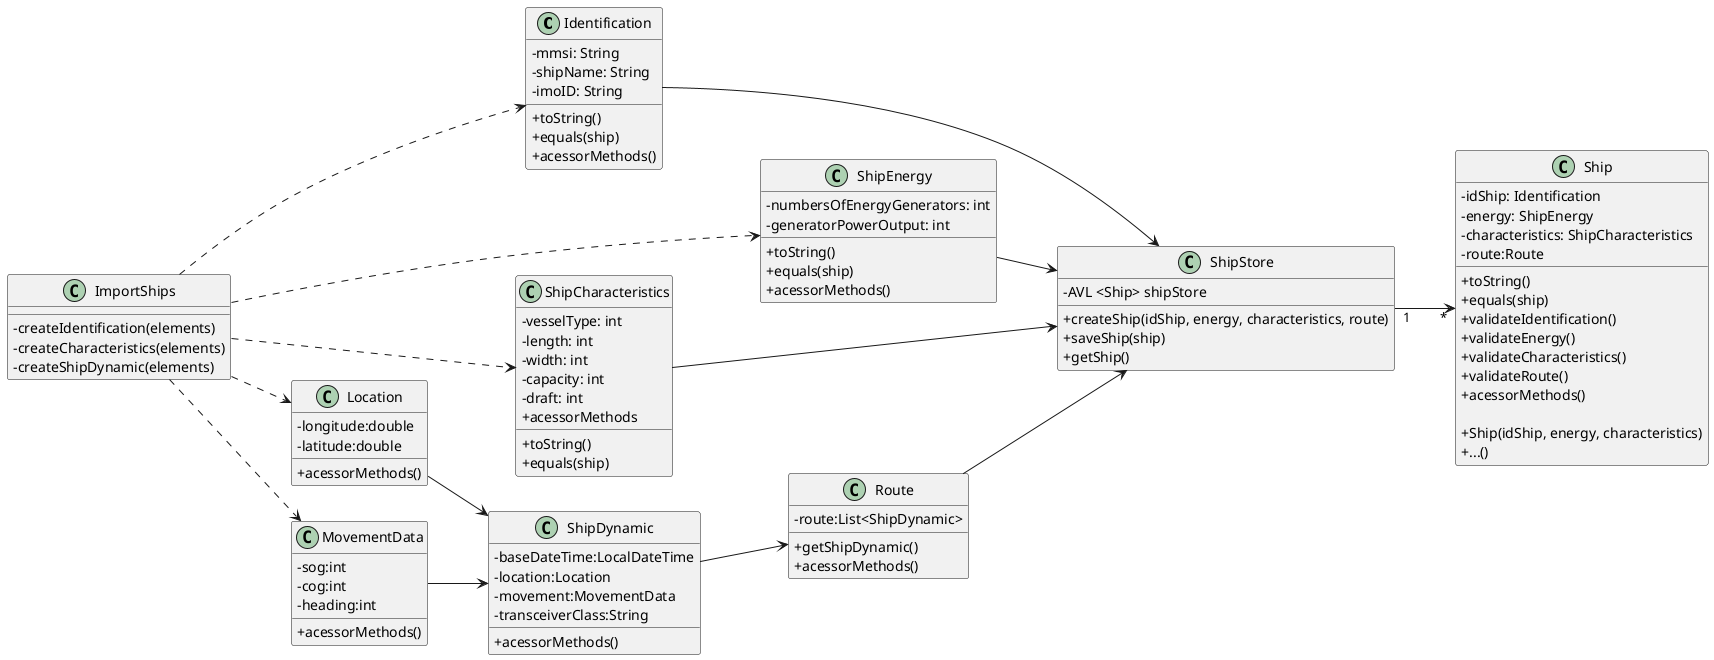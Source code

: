 @startuml
skinparam classAttributeIconSize 0
left to right direction



class Identification {
-mmsi: String
-shipName: String
-imoID: String
+toString()
+equals(ship)
+acessorMethods()
}

class ShipEnergy {
- numbersOfEnergyGenerators: int
- generatorPowerOutput: int
+toString()
+equals(ship)
+acessorMethods()
}

class ShipCharacteristics {
- vesselType: int
- length: int
- width: int
- capacity: int
- draft: int
+toString()
+equals(ship)
+acessorMethods
}

class "Ship"{
-idShip: Identification
-energy: ShipEnergy
-characteristics: ShipCharacteristics
-route:Route
+toString()
+equals(ship)
+validateIdentification()
+validateEnergy()
+validateCharacteristics()
+validateRoute()
+acessorMethods()

+Ship(idShip, energy, characteristics)
+...()
}

class ShipStore {
  -AVL <Ship> shipStore
  +createShip(idShip, energy, characteristics, route)
  +saveShip(ship)
  +getShip()
}

class ImportShips {
-createIdentification(elements)
-createCharacteristics(elements)
-createShipDynamic(elements)
}

Class "ShipDynamic" {
-baseDateTime:LocalDateTime
-location:Location
-movement:MovementData
-transceiverClass:String
+acessorMethods()
}

Class "Location" {
-longitude:double
-latitude:double
+acessorMethods()
}

Class "Route" {
-route:List<ShipDynamic>
+getShipDynamic()
+acessorMethods()
}

Class "MovementData" {
-sog:int
-cog:int
-heading:int
+acessorMethods()
}

ImportShips ..> Identification
ImportShips ..> ShipEnergy
ImportShips ..> ShipCharacteristics
ImportShips ..> MovementData
ImportShips ..> Location
ShipCharacteristics --> ShipStore
ShipEnergy --> ShipStore
Identification --> ShipStore
ShipDynamic --> Route
Route --> ShipStore
Location --> ShipDynamic
MovementData --> ShipDynamic
ShipStore "1" --> "*" Ship
@enduml